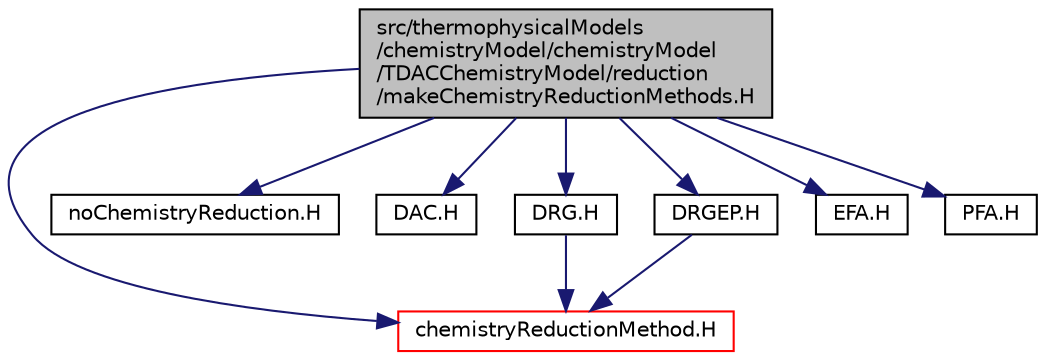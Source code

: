 digraph "src/thermophysicalModels/chemistryModel/chemistryModel/TDACChemistryModel/reduction/makeChemistryReductionMethods.H"
{
  bgcolor="transparent";
  edge [fontname="Helvetica",fontsize="10",labelfontname="Helvetica",labelfontsize="10"];
  node [fontname="Helvetica",fontsize="10",shape=record];
  Node0 [label="src/thermophysicalModels\l/chemistryModel/chemistryModel\l/TDACChemistryModel/reduction\l/makeChemistryReductionMethods.H",height=0.2,width=0.4,color="black", fillcolor="grey75", style="filled", fontcolor="black"];
  Node0 -> Node1 [color="midnightblue",fontsize="10",style="solid",fontname="Helvetica"];
  Node1 [label="chemistryReductionMethod.H",height=0.2,width=0.4,color="red",URL="$a15842.html"];
  Node0 -> Node121 [color="midnightblue",fontsize="10",style="solid",fontname="Helvetica"];
  Node121 [label="noChemistryReduction.H",height=0.2,width=0.4,color="black",URL="$a15896.html"];
  Node0 -> Node122 [color="midnightblue",fontsize="10",style="solid",fontname="Helvetica"];
  Node122 [label="DAC.H",height=0.2,width=0.4,color="black",URL="$a15854.html"];
  Node0 -> Node123 [color="midnightblue",fontsize="10",style="solid",fontname="Helvetica"];
  Node123 [label="DRG.H",height=0.2,width=0.4,color="black",URL="$a15860.html"];
  Node123 -> Node1 [color="midnightblue",fontsize="10",style="solid",fontname="Helvetica"];
  Node0 -> Node124 [color="midnightblue",fontsize="10",style="solid",fontname="Helvetica"];
  Node124 [label="DRGEP.H",height=0.2,width=0.4,color="black",URL="$a15866.html"];
  Node124 -> Node1 [color="midnightblue",fontsize="10",style="solid",fontname="Helvetica"];
  Node0 -> Node125 [color="midnightblue",fontsize="10",style="solid",fontname="Helvetica"];
  Node125 [label="EFA.H",height=0.2,width=0.4,color="black",URL="$a15878.html"];
  Node0 -> Node126 [color="midnightblue",fontsize="10",style="solid",fontname="Helvetica"];
  Node126 [label="PFA.H",height=0.2,width=0.4,color="black",URL="$a15902.html"];
}
